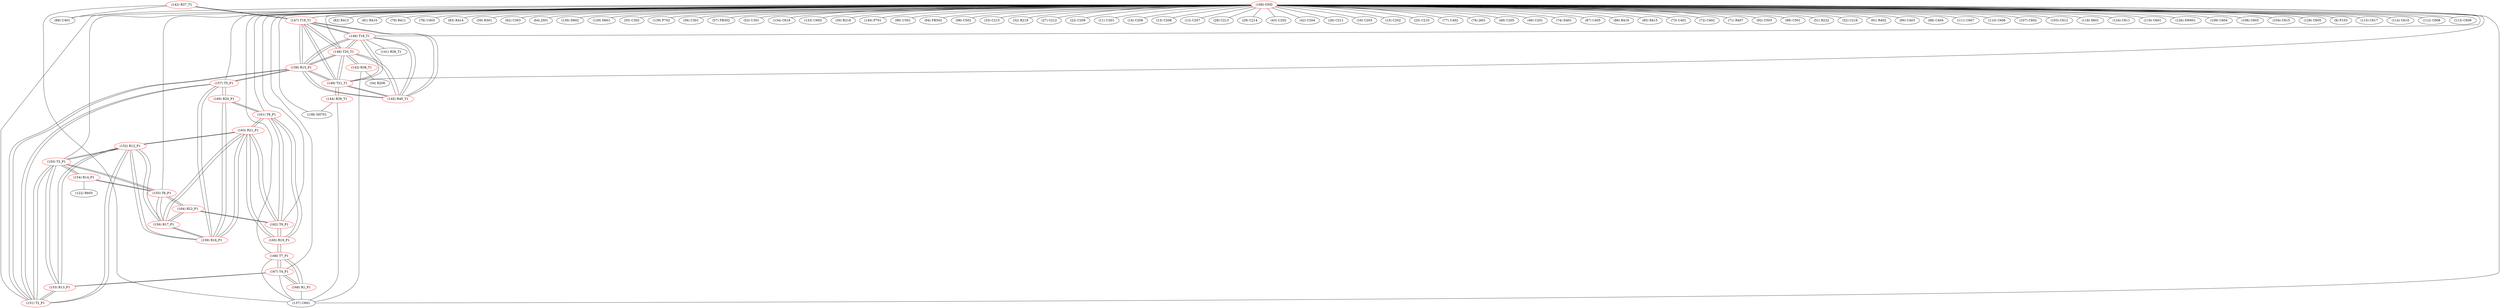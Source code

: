 graph {
	142 [label="(142) R37_T1" color=red]
	137 [label="(137) U601"]
	89 [label="(89) U401"]
	147 [label="(147) T19_T1"]
	143 [label="(143) R38_T1" color=red]
	34 [label="(34) R206"]
	137 [label="(137) U601"]
	148 [label="(148) T20_T1"]
	144 [label="(144) R39_T1" color=red]
	137 [label="(137) U601"]
	138 [label="(138) SH701"]
	149 [label="(149) T21_T1"]
	145 [label="(145) R40_T1" color=red]
	158 [label="(158) R15_P1"]
	146 [label="(146) T18_T1"]
	149 [label="(149) T21_T1"]
	148 [label="(148) T20_T1"]
	147 [label="(147) T19_T1"]
	146 [label="(146) T18_T1" color=red]
	141 [label="(141) R36_T1"]
	158 [label="(158) R15_P1"]
	149 [label="(149) T21_T1"]
	148 [label="(148) T20_T1"]
	147 [label="(147) T19_T1"]
	145 [label="(145) R40_T1"]
	147 [label="(147) T19_T1" color=red]
	142 [label="(142) R37_T1"]
	158 [label="(158) R15_P1"]
	146 [label="(146) T18_T1"]
	149 [label="(149) T21_T1"]
	148 [label="(148) T20_T1"]
	145 [label="(145) R40_T1"]
	148 [label="(148) T20_T1" color=red]
	143 [label="(143) R38_T1"]
	158 [label="(158) R15_P1"]
	146 [label="(146) T18_T1"]
	149 [label="(149) T21_T1"]
	147 [label="(147) T19_T1"]
	145 [label="(145) R40_T1"]
	149 [label="(149) T21_T1" color=red]
	144 [label="(144) R39_T1"]
	158 [label="(158) R15_P1"]
	146 [label="(146) T18_T1"]
	148 [label="(148) T20_T1"]
	147 [label="(147) T19_T1"]
	145 [label="(145) R40_T1"]
	150 [label="(150) T3_P1" color=red]
	154 [label="(154) R14_P1"]
	155 [label="(155) T6_P1"]
	153 [label="(153) R13_P1"]
	152 [label="(152) R12_P1"]
	151 [label="(151) T2_P1"]
	151 [label="(151) T2_P1" color=red]
	153 [label="(153) R13_P1"]
	150 [label="(150) T3_P1"]
	152 [label="(152) R12_P1"]
	157 [label="(157) T5_P1"]
	158 [label="(158) R15_P1"]
	152 [label="(152) R12_P1" color=red]
	163 [label="(163) R21_P1"]
	159 [label="(159) R16_P1"]
	156 [label="(156) R17_P1"]
	153 [label="(153) R13_P1"]
	150 [label="(150) T3_P1"]
	151 [label="(151) T2_P1"]
	153 [label="(153) R13_P1" color=red]
	167 [label="(167) T4_P1"]
	150 [label="(150) T3_P1"]
	152 [label="(152) R12_P1"]
	151 [label="(151) T2_P1"]
	154 [label="(154) R14_P1" color=red]
	122 [label="(122) R605"]
	150 [label="(150) T3_P1"]
	155 [label="(155) T6_P1"]
	155 [label="(155) T6_P1" color=red]
	154 [label="(154) R14_P1"]
	150 [label="(150) T3_P1"]
	164 [label="(164) R22_P1"]
	156 [label="(156) R17_P1"]
	156 [label="(156) R17_P1" color=red]
	163 [label="(163) R21_P1"]
	159 [label="(159) R16_P1"]
	152 [label="(152) R12_P1"]
	164 [label="(164) R22_P1"]
	155 [label="(155) T6_P1"]
	157 [label="(157) T5_P1" color=red]
	151 [label="(151) T2_P1"]
	158 [label="(158) R15_P1"]
	159 [label="(159) R16_P1"]
	160 [label="(160) R20_P1"]
	158 [label="(158) R15_P1" color=red]
	146 [label="(146) T18_T1"]
	149 [label="(149) T21_T1"]
	148 [label="(148) T20_T1"]
	147 [label="(147) T19_T1"]
	145 [label="(145) R40_T1"]
	151 [label="(151) T2_P1"]
	157 [label="(157) T5_P1"]
	159 [label="(159) R16_P1" color=red]
	163 [label="(163) R21_P1"]
	152 [label="(152) R12_P1"]
	156 [label="(156) R17_P1"]
	157 [label="(157) T5_P1"]
	160 [label="(160) R20_P1"]
	160 [label="(160) R20_P1" color=red]
	161 [label="(161) T8_P1"]
	159 [label="(159) R16_P1"]
	157 [label="(157) T5_P1"]
	161 [label="(161) T8_P1" color=red]
	162 [label="(162) T9_P1"]
	163 [label="(163) R21_P1"]
	165 [label="(165) R19_P1"]
	160 [label="(160) R20_P1"]
	162 [label="(162) T9_P1" color=red]
	164 [label="(164) R22_P1"]
	163 [label="(163) R21_P1"]
	161 [label="(161) T8_P1"]
	165 [label="(165) R19_P1"]
	163 [label="(163) R21_P1" color=red]
	159 [label="(159) R16_P1"]
	152 [label="(152) R12_P1"]
	156 [label="(156) R17_P1"]
	162 [label="(162) T9_P1"]
	161 [label="(161) T8_P1"]
	165 [label="(165) R19_P1"]
	164 [label="(164) R22_P1" color=red]
	162 [label="(162) T9_P1"]
	155 [label="(155) T6_P1"]
	156 [label="(156) R17_P1"]
	165 [label="(165) R19_P1" color=red]
	162 [label="(162) T9_P1"]
	163 [label="(163) R21_P1"]
	161 [label="(161) T8_P1"]
	166 [label="(166) T7_P1"]
	166 [label="(166) T7_P1" color=red]
	168 [label="(168) R1_P1"]
	167 [label="(167) T4_P1"]
	137 [label="(137) U601"]
	165 [label="(165) R19_P1"]
	167 [label="(167) T4_P1" color=red]
	153 [label="(153) R13_P1"]
	168 [label="(168) R1_P1"]
	166 [label="(166) T7_P1"]
	137 [label="(137) U601"]
	168 [label="(168) R1_P1" color=red]
	167 [label="(167) T4_P1"]
	166 [label="(166) T7_P1"]
	137 [label="(137) U601"]
	169 [label="(169) GND" color=red]
	82 [label="(82) R413"]
	81 [label="(81) R410"]
	79 [label="(79) R411"]
	78 [label="(78) U403"]
	138 [label="(138) SH701"]
	83 [label="(83) R414"]
	59 [label="(59) R301"]
	62 [label="(62) C303"]
	137 [label="(137) U601"]
	64 [label="(64) J301"]
	130 [label="(130) D602"]
	129 [label="(129) D601"]
	55 [label="(55) C302"]
	139 [label="(139) P702"]
	56 [label="(56) C301"]
	57 [label="(57) FB302"]
	53 [label="(53) U301"]
	134 [label="(134) C618"]
	133 [label="(133) U602"]
	30 [label="(30) R218"]
	140 [label="(140) P701"]
	96 [label="(96) U501"]
	94 [label="(94) FB502"]
	98 [label="(98) C502"]
	33 [label="(33) C215"]
	32 [label="(32) R219"]
	27 [label="(27) C212"]
	22 [label="(22) C209"]
	11 [label="(11) U201"]
	14 [label="(14) C206"]
	13 [label="(13) C208"]
	12 [label="(12) C207"]
	28 [label="(28) C213"]
	29 [label="(29) C214"]
	43 [label="(43) U202"]
	42 [label="(42) C204"]
	26 [label="(26) C211"]
	16 [label="(16) C203"]
	15 [label="(15) C202"]
	25 [label="(25) C210"]
	77 [label="(77) U402"]
	76 [label="(76) J401"]
	48 [label="(48) C205"]
	49 [label="(49) C201"]
	74 [label="(74) D401"]
	87 [label="(87) C405"]
	86 [label="(86) R416"]
	85 [label="(85) R415"]
	73 [label="(73) C401"]
	72 [label="(72) C402"]
	71 [label="(71) R407"]
	92 [label="(92) C503"]
	99 [label="(99) C501"]
	51 [label="(51) R222"]
	52 [label="(52) C216"]
	91 [label="(91) R402"]
	90 [label="(90) C403"]
	89 [label="(89) U401"]
	88 [label="(88) C404"]
	111 [label="(111) C607"]
	110 [label="(110) C606"]
	107 [label="(107) C602"]
	103 [label="(103) C612"]
	118 [label="(118) X601"]
	124 [label="(124) C611"]
	119 [label="(119) C601"]
	126 [label="(126) SW601"]
	109 [label="(109) C604"]
	108 [label="(108) C603"]
	104 [label="(104) C615"]
	128 [label="(128) C605"]
	9 [label="(9) P103"]
	115 [label="(115) C617"]
	114 [label="(114) C610"]
	112 [label="(112) C608"]
	113 [label="(113) C609"]
	148 [label="(148) T20_T1"]
	147 [label="(147) T19_T1"]
	146 [label="(146) T18_T1"]
	149 [label="(149) T21_T1"]
	150 [label="(150) T3_P1"]
	167 [label="(167) T4_P1"]
	166 [label="(166) T7_P1"]
	157 [label="(157) T5_P1"]
	162 [label="(162) T9_P1"]
	161 [label="(161) T8_P1"]
	155 [label="(155) T6_P1"]
	151 [label="(151) T2_P1"]
	142 -- 137
	142 -- 89
	142 -- 147
	143 -- 34
	143 -- 137
	143 -- 148
	144 -- 137
	144 -- 138
	144 -- 149
	145 -- 158
	145 -- 146
	145 -- 149
	145 -- 148
	145 -- 147
	146 -- 141
	146 -- 158
	146 -- 149
	146 -- 148
	146 -- 147
	146 -- 145
	147 -- 142
	147 -- 158
	147 -- 146
	147 -- 149
	147 -- 148
	147 -- 145
	148 -- 143
	148 -- 158
	148 -- 146
	148 -- 149
	148 -- 147
	148 -- 145
	149 -- 144
	149 -- 158
	149 -- 146
	149 -- 148
	149 -- 147
	149 -- 145
	150 -- 154
	150 -- 155
	150 -- 153
	150 -- 152
	150 -- 151
	151 -- 153
	151 -- 150
	151 -- 152
	151 -- 157
	151 -- 158
	152 -- 163
	152 -- 159
	152 -- 156
	152 -- 153
	152 -- 150
	152 -- 151
	153 -- 167
	153 -- 150
	153 -- 152
	153 -- 151
	154 -- 122
	154 -- 150
	154 -- 155
	155 -- 154
	155 -- 150
	155 -- 164
	155 -- 156
	156 -- 163
	156 -- 159
	156 -- 152
	156 -- 164
	156 -- 155
	157 -- 151
	157 -- 158
	157 -- 159
	157 -- 160
	158 -- 146
	158 -- 149
	158 -- 148
	158 -- 147
	158 -- 145
	158 -- 151
	158 -- 157
	159 -- 163
	159 -- 152
	159 -- 156
	159 -- 157
	159 -- 160
	160 -- 161
	160 -- 159
	160 -- 157
	161 -- 162
	161 -- 163
	161 -- 165
	161 -- 160
	162 -- 164
	162 -- 163
	162 -- 161
	162 -- 165
	163 -- 159
	163 -- 152
	163 -- 156
	163 -- 162
	163 -- 161
	163 -- 165
	164 -- 162
	164 -- 155
	164 -- 156
	165 -- 162
	165 -- 163
	165 -- 161
	165 -- 166
	166 -- 168
	166 -- 167
	166 -- 137
	166 -- 165
	167 -- 153
	167 -- 168
	167 -- 166
	167 -- 137
	168 -- 167
	168 -- 166
	168 -- 137
	169 -- 82
	169 -- 81
	169 -- 79
	169 -- 78
	169 -- 138
	169 -- 83
	169 -- 59
	169 -- 62
	169 -- 137
	169 -- 64
	169 -- 130
	169 -- 129
	169 -- 55
	169 -- 139
	169 -- 56
	169 -- 57
	169 -- 53
	169 -- 134
	169 -- 133
	169 -- 30
	169 -- 140
	169 -- 96
	169 -- 94
	169 -- 98
	169 -- 33
	169 -- 32
	169 -- 27
	169 -- 22
	169 -- 11
	169 -- 14
	169 -- 13
	169 -- 12
	169 -- 28
	169 -- 29
	169 -- 43
	169 -- 42
	169 -- 26
	169 -- 16
	169 -- 15
	169 -- 25
	169 -- 77
	169 -- 76
	169 -- 48
	169 -- 49
	169 -- 74
	169 -- 87
	169 -- 86
	169 -- 85
	169 -- 73
	169 -- 72
	169 -- 71
	169 -- 92
	169 -- 99
	169 -- 51
	169 -- 52
	169 -- 91
	169 -- 90
	169 -- 89
	169 -- 88
	169 -- 111
	169 -- 110
	169 -- 107
	169 -- 103
	169 -- 118
	169 -- 124
	169 -- 119
	169 -- 126
	169 -- 109
	169 -- 108
	169 -- 104
	169 -- 128
	169 -- 9
	169 -- 115
	169 -- 114
	169 -- 112
	169 -- 113
	169 -- 148
	169 -- 147
	169 -- 146
	169 -- 149
	169 -- 150
	169 -- 167
	169 -- 166
	169 -- 157
	169 -- 162
	169 -- 161
	169 -- 155
	169 -- 151
}